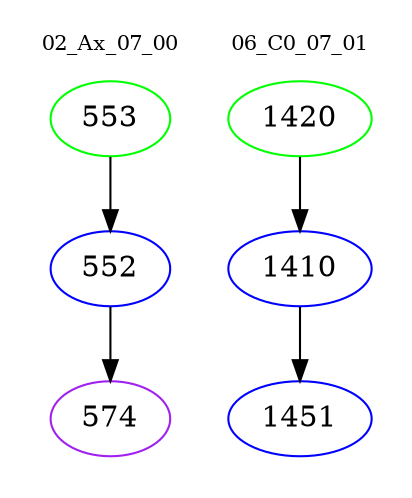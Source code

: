 digraph{
subgraph cluster_0 {
color = white
label = "02_Ax_07_00";
fontsize=10;
T0_553 [label="553", color="green"]
T0_553 -> T0_552 [color="black"]
T0_552 [label="552", color="blue"]
T0_552 -> T0_574 [color="black"]
T0_574 [label="574", color="purple"]
}
subgraph cluster_1 {
color = white
label = "06_C0_07_01";
fontsize=10;
T1_1420 [label="1420", color="green"]
T1_1420 -> T1_1410 [color="black"]
T1_1410 [label="1410", color="blue"]
T1_1410 -> T1_1451 [color="black"]
T1_1451 [label="1451", color="blue"]
}
}
